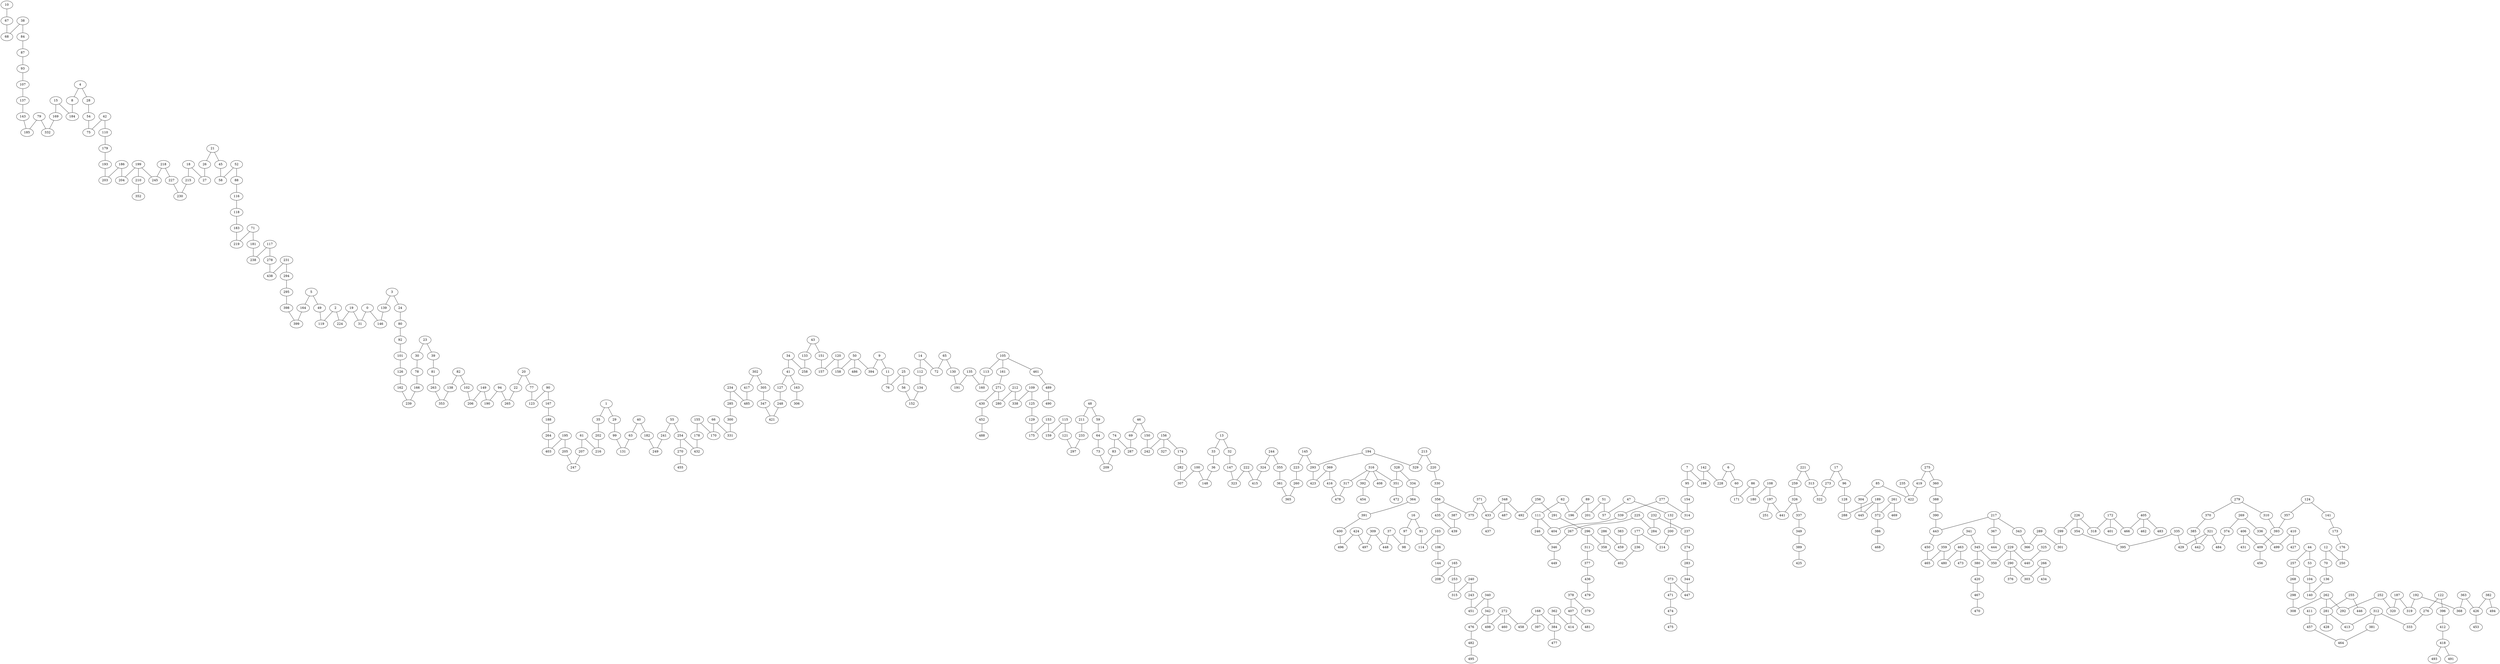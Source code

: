 graph {
10;
67;
68;
38;
84;
87;
93;
107;
137;
143;
185;
79;
332;
169;
15;
184;
8;
4;
28;
54;
75;
42;
110;
179;
193;
203;
186;
204;
199;
210;
352;
245;
218;
227;
230;
215;
18;
27;
26;
21;
45;
58;
52;
88;
116;
118;
183;
219;
71;
181;
238;
117;
278;
438;
231;
294;
295;
398;
399;
164;
5;
49;
119;
2;
224;
19;
31;
0;
146;
139;
3;
24;
80;
92;
101;
126;
162;
239;
166;
78;
30;
23;
39;
81;
263;
353;
138;
82;
102;
206;
149;
190;
94;
265;
22;
20;
77;
123;
90;
167;
188;
264;
403;
195;
205;
247;
207;
61;
216;
202;
35;
1;
29;
99;
131;
63;
40;
182;
249;
241;
55;
254;
270;
455;
432;
178;
155;
170;
66;
331;
300;
285;
234;
485;
417;
302;
305;
347;
421;
248;
127;
41;
34;
258;
133;
43;
151;
157;
120;
158;
50;
394;
9;
11;
76;
25;
56;
152;
134;
112;
14;
72;
65;
130;
191;
135;
160;
113;
105;
161;
271;
280;
212;
338;
109;
125;
129;
175;
153;
159;
115;
121;
297;
233;
211;
48;
59;
64;
73;
209;
83;
74;
287;
69;
46;
150;
242;
156;
174;
282;
307;
100;
148;
36;
33;
13;
32;
147;
323;
222;
415;
324;
244;
355;
361;
365;
260;
223;
145;
293;
194;
329;
213;
220;
330;
356;
375;
371;
433;
348;
487;
492;
256;
291;
296;
311;
377;
436;
479;
358;
286;
459;
383;
402;
236;
177;
214;
200;
132;
47;
57;
51;
201;
89;
196;
62;
111;
246;
346;
267;
225;
284;
232;
237;
274;
283;
344;
447;
373;
471;
474;
475;
449;
404;
339;
277;
314;
154;
95;
7;
198;
142;
228;
6;
60;
171;
86;
180;
108;
197;
251;
441;
326;
259;
221;
313;
322;
273;
17;
96;
128;
288;
189;
372;
261;
469;
386;
468;
445;
304;
85;
422;
235;
419;
275;
360;
388;
390;
443;
217;
343;
366;
289;
301;
299;
226;
318;
172;
401;
466;
405;
462;
483;
354;
395;
335;
429;
321;
442;
385;
370;
279;
310;
393;
357;
124;
141;
173;
176;
250;
12;
70;
136;
140;
104;
53;
44;
257;
268;
298;
308;
262;
281;
255;
446;
413;
312;
333;
276;
122;
396;
412;
418;
491;
493;
381;
464;
457;
411;
428;
292;
252;
320;
187;
319;
192;
368;
363;
426;
382;
494;
453;
409;
406;
431;
456;
484;
374;
269;
336;
499;
410;
427;
367;
444;
450;
465;
359;
341;
345;
350;
229;
290;
303;
266;
434;
376;
440;
325;
380;
420;
467;
470;
480;
463;
473;
337;
349;
389;
425;
437;
435;
439;
387;
423;
369;
416;
478;
317;
316;
351;
328;
334;
364;
391;
400;
496;
424;
497;
309;
448;
37;
98;
97;
16;
91;
114;
103;
106;
144;
208;
165;
253;
315;
240;
243;
451;
340;
342;
476;
482;
495;
498;
272;
458;
168;
384;
362;
414;
407;
378;
379;
481;
477;
397;
460;
472;
392;
454;
408;
327;
430;
452;
488;
461;
489;
490;
486;
163;
306;
10--67;
67--68;
38--68;
38--84;
84--87;
87--93;
93--107;
107--137;
137--143;
143--185;
79--185;
79--332;
169--332;
15--169;
15--184;
8--184;
4--8;
4--28;
28--54;
54--75;
42--75;
42--110;
110--179;
179--193;
193--203;
186--203;
186--204;
199--204;
199--210;
210--352;
199--245;
218--245;
218--227;
227--230;
215--230;
18--215;
18--27;
26--27;
21--26;
21--45;
45--58;
52--58;
52--88;
88--116;
116--118;
118--183;
183--219;
71--219;
71--181;
181--238;
117--238;
117--278;
278--438;
231--438;
231--294;
294--295;
295--398;
398--399;
164--399;
5--164;
5--49;
49--119;
2--119;
2--224;
19--224;
19--31;
0--31;
0--146;
139--146;
3--139;
3--24;
24--80;
80--92;
92--101;
101--126;
126--162;
162--239;
166--239;
78--166;
30--78;
23--30;
23--39;
39--81;
81--263;
263--353;
138--353;
82--138;
82--102;
102--206;
149--206;
149--190;
94--190;
94--265;
22--265;
20--22;
20--77;
77--123;
90--123;
90--167;
167--188;
188--264;
264--403;
195--403;
195--205;
205--247;
207--247;
61--207;
61--216;
202--216;
35--202;
1--35;
1--29;
29--99;
99--131;
63--131;
40--63;
40--182;
182--249;
241--249;
55--241;
55--254;
254--270;
270--455;
254--432;
178--432;
155--178;
155--170;
66--170;
66--331;
300--331;
285--300;
234--285;
234--485;
417--485;
302--417;
302--305;
305--347;
347--421;
248--421;
127--248;
41--127;
34--41;
34--258;
133--258;
43--133;
43--151;
151--157;
120--157;
120--158;
50--158;
50--394;
9--394;
9--11;
11--76;
25--76;
25--56;
56--152;
134--152;
112--134;
14--112;
14--72;
65--72;
65--130;
130--191;
135--191;
135--160;
113--160;
105--113;
105--161;
161--271;
271--280;
212--280;
212--338;
109--338;
109--125;
125--129;
129--175;
153--175;
153--159;
115--159;
115--121;
121--297;
233--297;
211--233;
48--211;
48--59;
59--64;
64--73;
73--209;
83--209;
74--83;
74--287;
69--287;
46--69;
46--150;
150--242;
156--242;
156--174;
174--282;
282--307;
100--307;
100--148;
36--148;
33--36;
13--33;
13--32;
32--147;
147--323;
222--323;
222--415;
324--415;
244--324;
244--355;
355--361;
361--365;
260--365;
223--260;
145--223;
145--293;
194--293;
194--329;
213--329;
213--220;
220--330;
330--356;
356--375;
371--375;
371--433;
348--433;
348--487;
348--492;
256--492;
256--291;
291--296;
296--311;
311--377;
377--436;
436--479;
296--358;
286--358;
286--459;
383--459;
358--402;
236--402;
177--236;
177--214;
200--214;
132--200;
47--132;
47--57;
51--57;
51--201;
89--201;
89--196;
62--196;
62--111;
111--246;
246--346;
267--346;
225--267;
225--284;
232--284;
232--237;
237--274;
274--283;
283--344;
344--447;
373--447;
373--471;
471--474;
474--475;
346--449;
111--404;
339--404;
277--339;
277--314;
154--314;
95--154;
7--95;
7--198;
142--198;
142--228;
6--228;
6--60;
60--171;
86--171;
86--180;
108--180;
108--197;
197--251;
197--441;
326--441;
259--326;
221--259;
221--313;
313--322;
273--322;
17--273;
17--96;
96--128;
128--288;
189--288;
189--372;
261--372;
261--469;
372--386;
386--468;
189--445;
304--445;
85--304;
85--422;
235--422;
419--422;
275--419;
275--360;
360--388;
388--390;
390--443;
217--443;
217--343;
343--366;
289--366;
289--301;
299--301;
226--299;
226--318;
172--318;
172--401;
172--466;
405--466;
405--462;
405--483;
226--354;
354--395;
335--395;
335--429;
321--429;
321--442;
385--442;
370--385;
279--370;
279--310;
310--393;
357--393;
124--357;
124--141;
141--173;
173--176;
176--250;
12--250;
12--70;
70--136;
136--140;
104--140;
53--104;
44--53;
44--257;
257--268;
268--298;
298--308;
262--308;
262--281;
255--281;
255--446;
281--413;
312--413;
312--333;
276--333;
122--276;
122--396;
396--412;
412--418;
418--491;
418--493;
312--381;
381--464;
457--464;
411--457;
281--428;
262--292;
252--292;
252--320;
187--320;
187--319;
192--319;
192--368;
363--368;
363--426;
382--426;
382--494;
426--453;
393--409;
406--409;
406--431;
409--456;
321--484;
374--484;
269--374;
269--336;
336--499;
410--499;
410--427;
217--367;
367--444;
443--450;
450--465;
359--465;
341--359;
341--345;
345--350;
229--350;
229--290;
290--303;
266--303;
266--434;
290--376;
229--440;
325--440;
345--380;
380--420;
420--467;
467--470;
359--480;
463--480;
463--473;
326--337;
337--349;
349--389;
389--425;
433--437;
356--435;
435--439;
387--439;
293--423;
369--423;
369--416;
416--478;
317--478;
316--317;
316--351;
328--351;
328--334;
334--364;
364--391;
391--400;
400--496;
424--496;
424--497;
309--497;
309--448;
37--448;
37--98;
97--98;
16--97;
16--91;
91--114;
103--114;
103--106;
106--144;
144--208;
165--208;
165--253;
253--315;
240--315;
240--243;
243--451;
340--451;
340--342;
342--476;
476--482;
482--495;
342--498;
272--498;
272--458;
168--458;
168--384;
362--384;
362--414;
407--414;
378--407;
378--379;
407--481;
384--477;
168--397;
272--460;
351--472;
316--392;
392--454;
316--408;
156--327;
271--430;
430--452;
452--488;
105--461;
461--489;
489--490;
50--486;
41--163;
163--306;
}